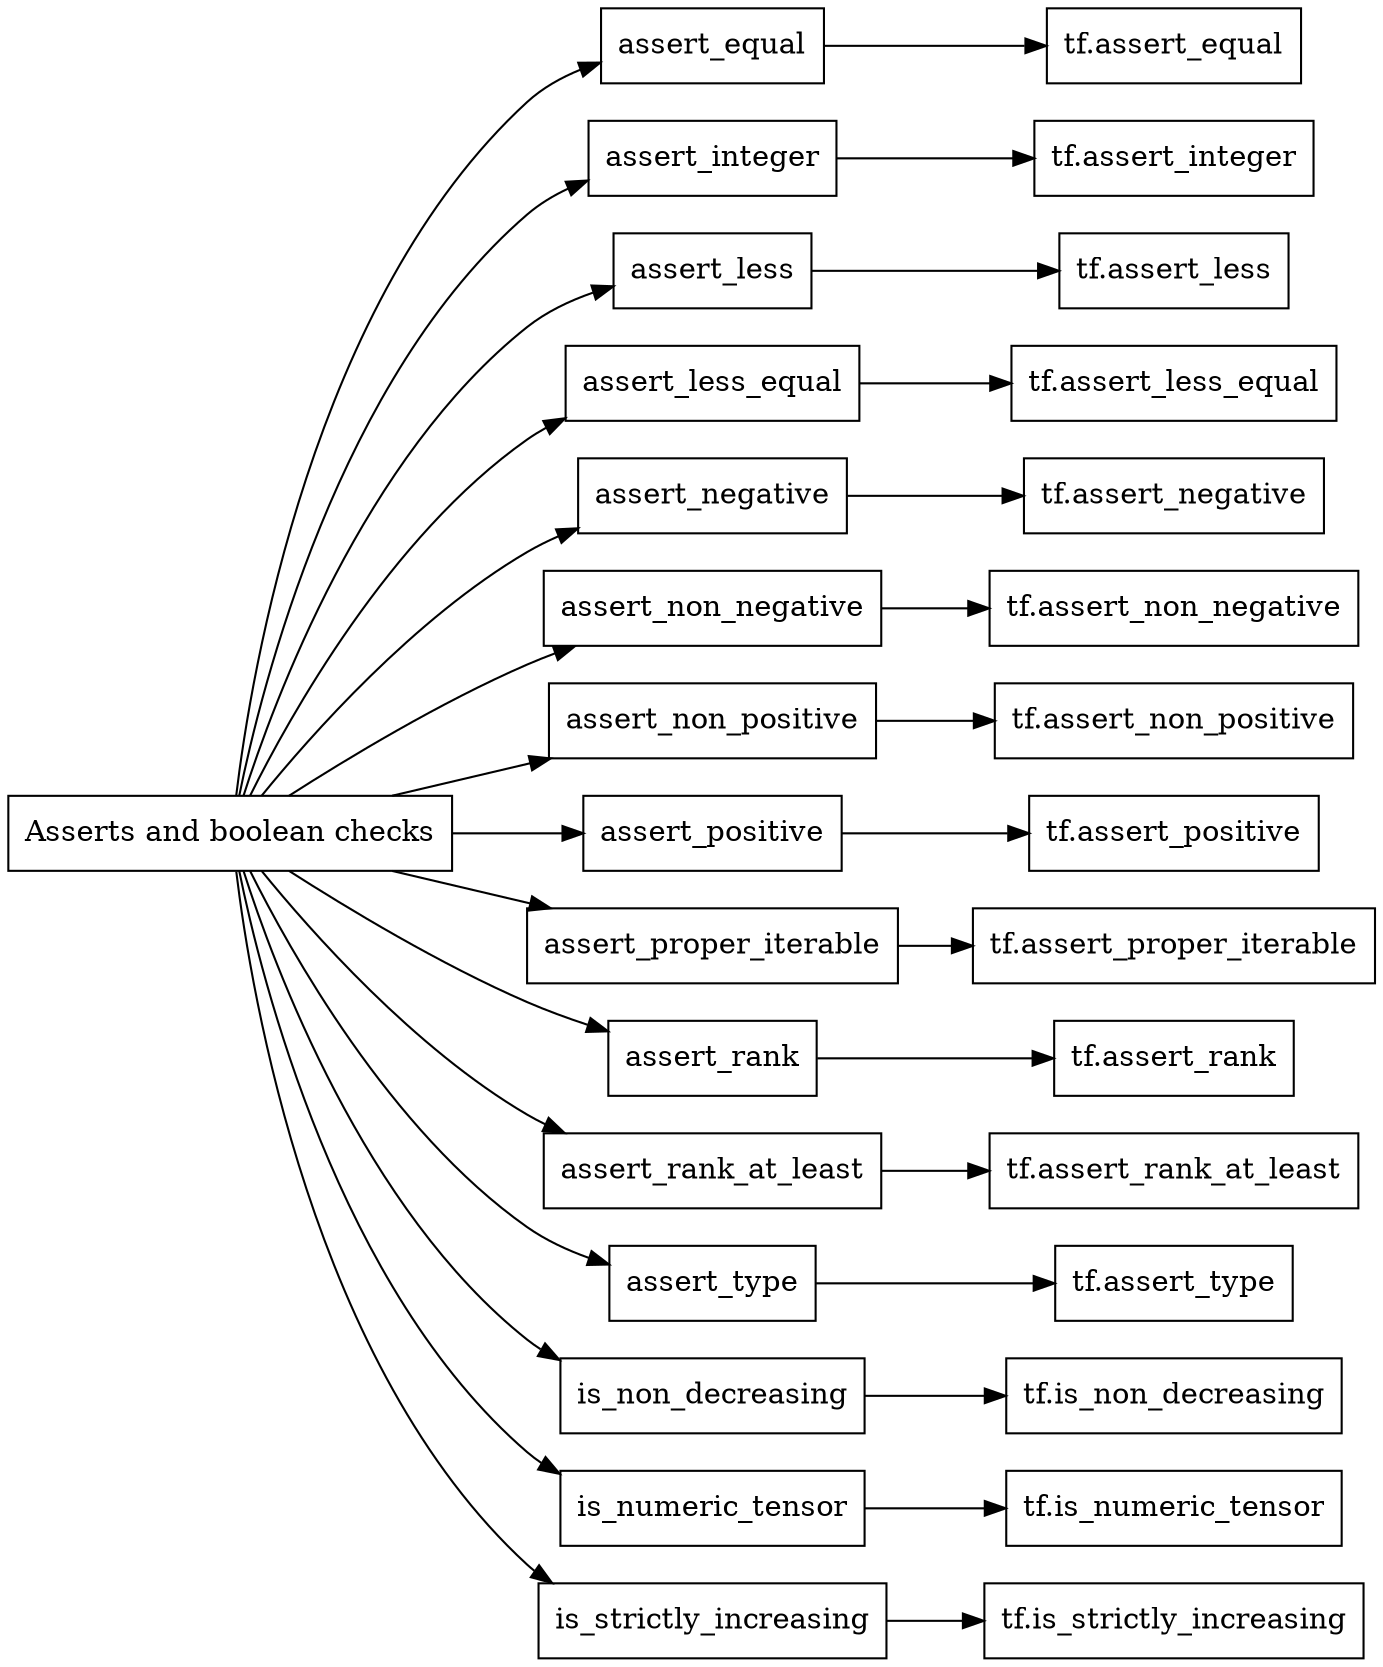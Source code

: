 digraph "Asserts and boolean checks"{
rankdir="LR"
node [shape="box"]
		"Asserts and boolean checks" -> "assert_equal" -> "tf.assert_equal";
		"Asserts and boolean checks" -> "assert_integer" -> "tf.assert_integer";
		"Asserts and boolean checks" -> "assert_less" -> "tf.assert_less";
		"Asserts and boolean checks" -> "assert_less_equal" -> "tf.assert_less_equal";
		"Asserts and boolean checks" -> "assert_negative" -> "tf.assert_negative";
		"Asserts and boolean checks" -> "assert_non_negative" -> "tf.assert_non_negative";
		"Asserts and boolean checks" -> "assert_non_positive" -> "tf.assert_non_positive";
		"Asserts and boolean checks" -> "assert_positive" -> "tf.assert_positive";
		"Asserts and boolean checks" -> "assert_proper_iterable" -> "tf.assert_proper_iterable";
		"Asserts and boolean checks" -> "assert_rank" -> "tf.assert_rank";
		"Asserts and boolean checks" -> "assert_rank_at_least" -> "tf.assert_rank_at_least";
		"Asserts and boolean checks" -> "assert_type" -> "tf.assert_type";
		"Asserts and boolean checks" -> "is_non_decreasing" -> "tf.is_non_decreasing";
		"Asserts and boolean checks" -> "is_numeric_tensor" -> "tf.is_numeric_tensor";
		"Asserts and boolean checks" -> "is_strictly_increasing" -> "tf.is_strictly_increasing";
}

